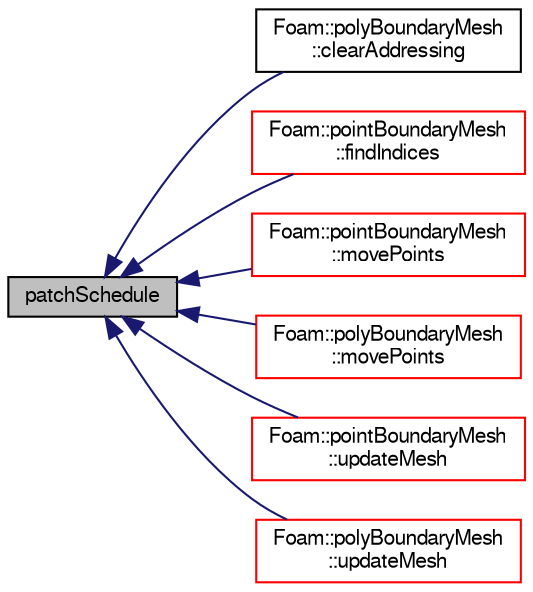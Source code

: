 digraph "patchSchedule"
{
  bgcolor="transparent";
  edge [fontname="FreeSans",fontsize="10",labelfontname="FreeSans",labelfontsize="10"];
  node [fontname="FreeSans",fontsize="10",shape=record];
  rankdir="LR";
  Node8 [label="patchSchedule",height=0.2,width=0.4,color="black", fillcolor="grey75", style="filled", fontcolor="black"];
  Node8 -> Node9 [dir="back",color="midnightblue",fontsize="10",style="solid",fontname="FreeSans"];
  Node9 [label="Foam::polyBoundaryMesh\l::clearAddressing",height=0.2,width=0.4,color="black",URL="$a27402.html#aac1ee7169044dccb262b78097d6ab1a8",tooltip="Clear addressing at this level and at patches. "];
  Node8 -> Node10 [dir="back",color="midnightblue",fontsize="10",style="solid",fontname="FreeSans"];
  Node10 [label="Foam::pointBoundaryMesh\l::findIndices",height=0.2,width=0.4,color="red",URL="$a27242.html#a7e25dcc6f712ea6db122dd707dea9569",tooltip="Find patch indices given a name. "];
  Node8 -> Node13 [dir="back",color="midnightblue",fontsize="10",style="solid",fontname="FreeSans"];
  Node13 [label="Foam::pointBoundaryMesh\l::movePoints",height=0.2,width=0.4,color="red",URL="$a27242.html#ab62834098bae1d3887f578c700754f39",tooltip="Correct polyBoundaryMesh after moving points. "];
  Node8 -> Node23 [dir="back",color="midnightblue",fontsize="10",style="solid",fontname="FreeSans"];
  Node23 [label="Foam::polyBoundaryMesh\l::movePoints",height=0.2,width=0.4,color="red",URL="$a27402.html#ab62834098bae1d3887f578c700754f39",tooltip="Correct polyBoundaryMesh after moving points. "];
  Node8 -> Node21 [dir="back",color="midnightblue",fontsize="10",style="solid",fontname="FreeSans"];
  Node21 [label="Foam::pointBoundaryMesh\l::updateMesh",height=0.2,width=0.4,color="red",URL="$a27242.html#ae5693a309a936ac1040dd48c2881677f",tooltip="Correct polyBoundaryMesh after topology update. "];
  Node8 -> Node424 [dir="back",color="midnightblue",fontsize="10",style="solid",fontname="FreeSans"];
  Node424 [label="Foam::polyBoundaryMesh\l::updateMesh",height=0.2,width=0.4,color="red",URL="$a27402.html#ae5693a309a936ac1040dd48c2881677f",tooltip="Correct polyBoundaryMesh after topology update. "];
}
